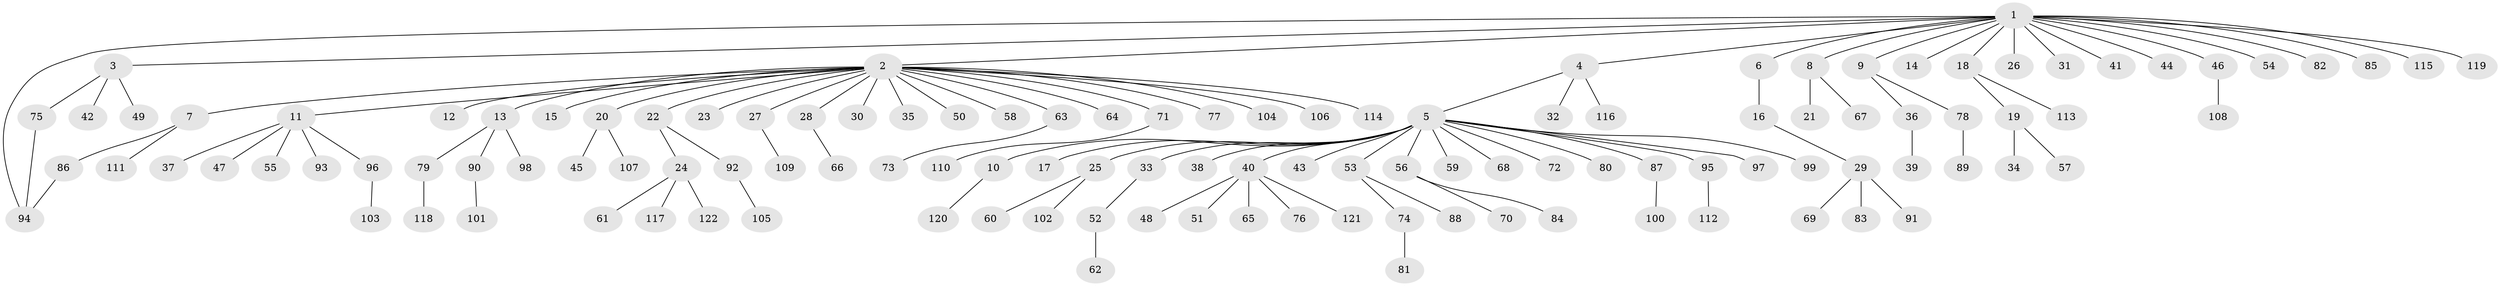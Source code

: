 // Generated by graph-tools (version 1.1) at 2025/01/03/09/25 03:01:54]
// undirected, 122 vertices, 123 edges
graph export_dot {
graph [start="1"]
  node [color=gray90,style=filled];
  1;
  2;
  3;
  4;
  5;
  6;
  7;
  8;
  9;
  10;
  11;
  12;
  13;
  14;
  15;
  16;
  17;
  18;
  19;
  20;
  21;
  22;
  23;
  24;
  25;
  26;
  27;
  28;
  29;
  30;
  31;
  32;
  33;
  34;
  35;
  36;
  37;
  38;
  39;
  40;
  41;
  42;
  43;
  44;
  45;
  46;
  47;
  48;
  49;
  50;
  51;
  52;
  53;
  54;
  55;
  56;
  57;
  58;
  59;
  60;
  61;
  62;
  63;
  64;
  65;
  66;
  67;
  68;
  69;
  70;
  71;
  72;
  73;
  74;
  75;
  76;
  77;
  78;
  79;
  80;
  81;
  82;
  83;
  84;
  85;
  86;
  87;
  88;
  89;
  90;
  91;
  92;
  93;
  94;
  95;
  96;
  97;
  98;
  99;
  100;
  101;
  102;
  103;
  104;
  105;
  106;
  107;
  108;
  109;
  110;
  111;
  112;
  113;
  114;
  115;
  116;
  117;
  118;
  119;
  120;
  121;
  122;
  1 -- 2;
  1 -- 3;
  1 -- 4;
  1 -- 6;
  1 -- 8;
  1 -- 9;
  1 -- 14;
  1 -- 18;
  1 -- 26;
  1 -- 31;
  1 -- 41;
  1 -- 44;
  1 -- 46;
  1 -- 54;
  1 -- 82;
  1 -- 85;
  1 -- 94;
  1 -- 115;
  1 -- 119;
  2 -- 7;
  2 -- 11;
  2 -- 12;
  2 -- 13;
  2 -- 15;
  2 -- 20;
  2 -- 22;
  2 -- 23;
  2 -- 27;
  2 -- 28;
  2 -- 30;
  2 -- 35;
  2 -- 50;
  2 -- 58;
  2 -- 63;
  2 -- 64;
  2 -- 71;
  2 -- 77;
  2 -- 104;
  2 -- 106;
  2 -- 114;
  3 -- 42;
  3 -- 49;
  3 -- 75;
  4 -- 5;
  4 -- 32;
  4 -- 116;
  5 -- 10;
  5 -- 17;
  5 -- 25;
  5 -- 33;
  5 -- 38;
  5 -- 40;
  5 -- 43;
  5 -- 53;
  5 -- 56;
  5 -- 59;
  5 -- 68;
  5 -- 72;
  5 -- 80;
  5 -- 87;
  5 -- 95;
  5 -- 97;
  5 -- 99;
  6 -- 16;
  7 -- 86;
  7 -- 111;
  8 -- 21;
  8 -- 67;
  9 -- 36;
  9 -- 78;
  10 -- 120;
  11 -- 37;
  11 -- 47;
  11 -- 55;
  11 -- 93;
  11 -- 96;
  13 -- 79;
  13 -- 90;
  13 -- 98;
  16 -- 29;
  18 -- 19;
  18 -- 113;
  19 -- 34;
  19 -- 57;
  20 -- 45;
  20 -- 107;
  22 -- 24;
  22 -- 92;
  24 -- 61;
  24 -- 117;
  24 -- 122;
  25 -- 60;
  25 -- 102;
  27 -- 109;
  28 -- 66;
  29 -- 69;
  29 -- 83;
  29 -- 91;
  33 -- 52;
  36 -- 39;
  40 -- 48;
  40 -- 51;
  40 -- 65;
  40 -- 76;
  40 -- 121;
  46 -- 108;
  52 -- 62;
  53 -- 74;
  53 -- 88;
  56 -- 70;
  56 -- 84;
  63 -- 73;
  71 -- 110;
  74 -- 81;
  75 -- 94;
  78 -- 89;
  79 -- 118;
  86 -- 94;
  87 -- 100;
  90 -- 101;
  92 -- 105;
  95 -- 112;
  96 -- 103;
}
